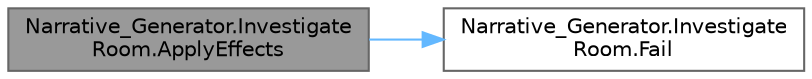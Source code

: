 digraph "Narrative_Generator.InvestigateRoom.ApplyEffects"
{
 // LATEX_PDF_SIZE
  bgcolor="transparent";
  edge [fontname=Helvetica,fontsize=10,labelfontname=Helvetica,labelfontsize=10];
  node [fontname=Helvetica,fontsize=10,shape=box,height=0.2,width=0.4];
  rankdir="LR";
  Node1 [label="Narrative_Generator.Investigate\lRoom.ApplyEffects",height=0.2,width=0.4,color="gray40", fillcolor="grey60", style="filled", fontcolor="black",tooltip="A method that changes the passed world state according to the effects of the action."];
  Node1 -> Node2 [color="steelblue1",style="solid"];
  Node2 [label="Narrative_Generator.Investigate\lRoom.Fail",height=0.2,width=0.4,color="grey40", fillcolor="white", style="filled",URL="$class_narrative___generator_1_1_investigate_room.html#a1ef6774d9db8ac0994b9e9894016a399",tooltip="A method that implements the action's failure effect."];
}
